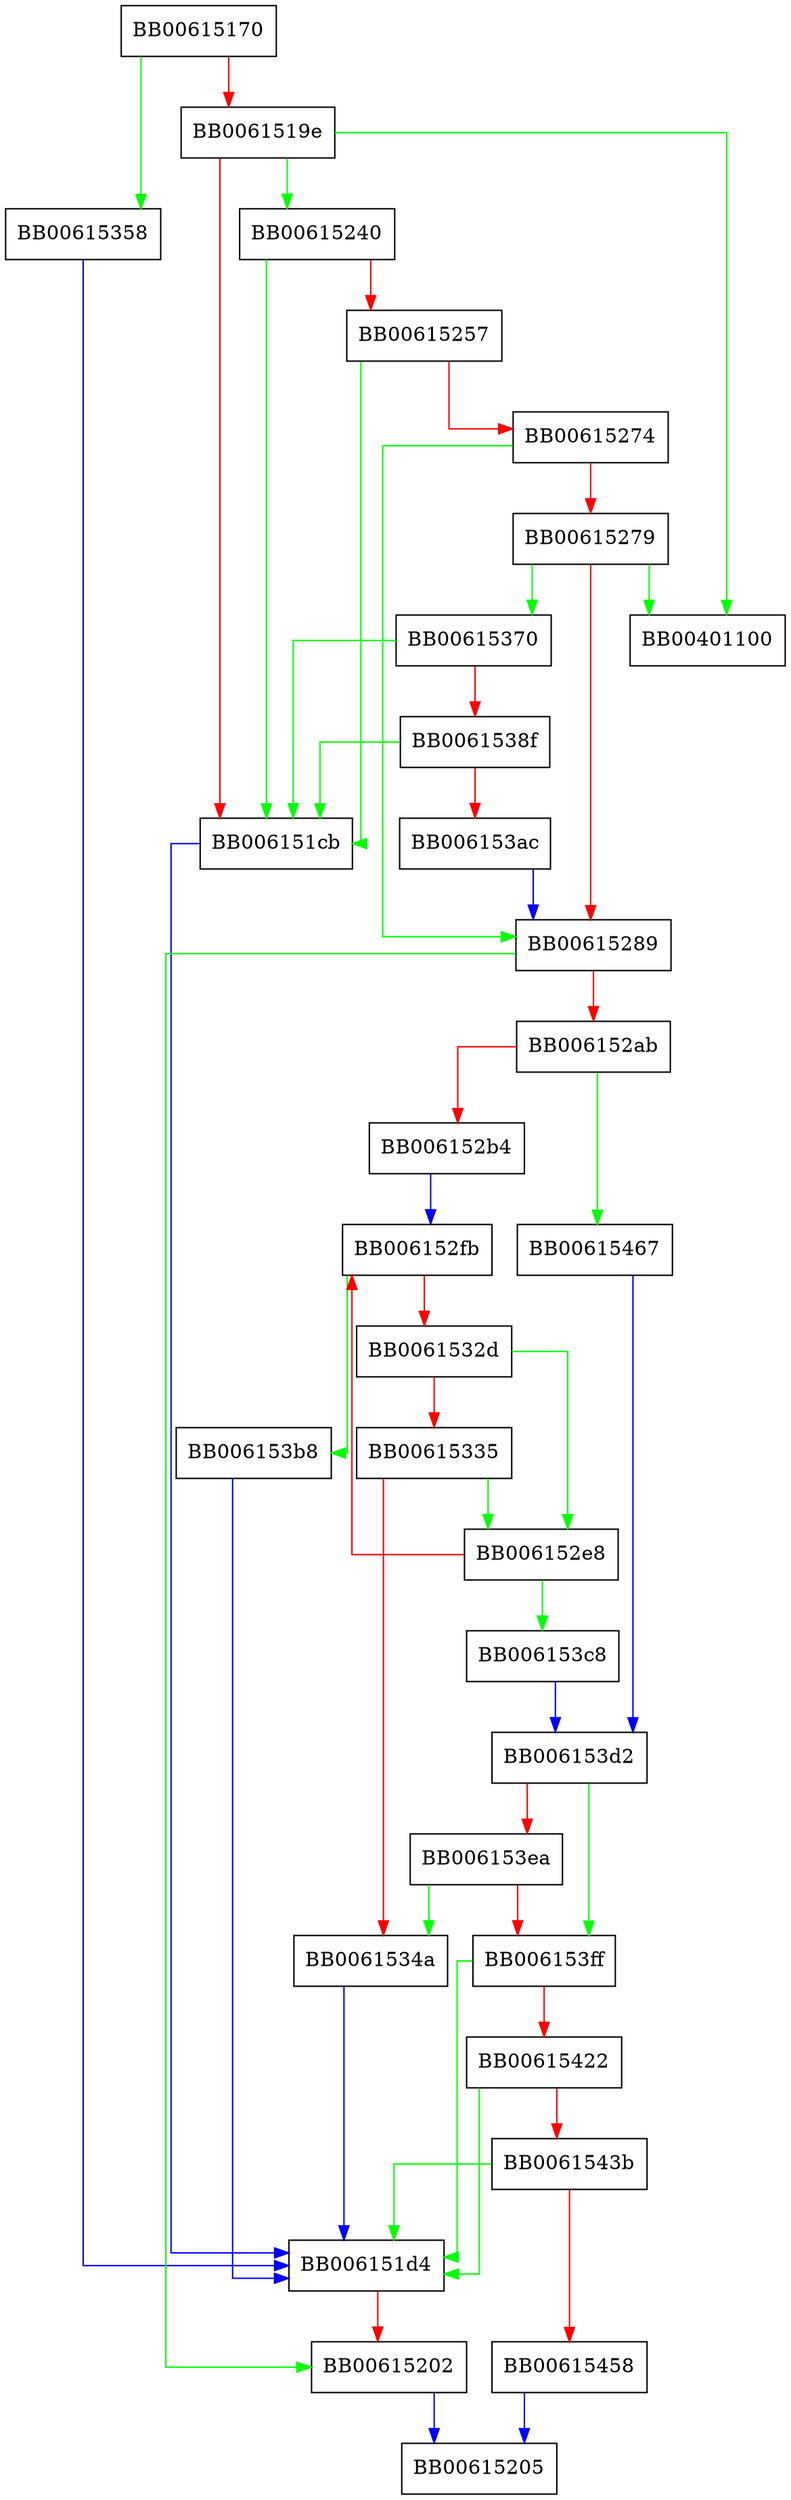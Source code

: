 digraph PEM_write_bio {
  node [shape="box"];
  graph [splines=ortho];
  BB00615170 -> BB00615358 [color="green"];
  BB00615170 -> BB0061519e [color="red"];
  BB0061519e -> BB00401100 [color="green"];
  BB0061519e -> BB00615240 [color="green"];
  BB0061519e -> BB006151cb [color="red"];
  BB006151cb -> BB006151d4 [color="blue"];
  BB006151d4 -> BB00615202 [color="red"];
  BB00615202 -> BB00615205 [color="blue"];
  BB00615240 -> BB006151cb [color="green"];
  BB00615240 -> BB00615257 [color="red"];
  BB00615257 -> BB006151cb [color="green"];
  BB00615257 -> BB00615274 [color="red"];
  BB00615274 -> BB00615289 [color="green"];
  BB00615274 -> BB00615279 [color="red"];
  BB00615279 -> BB00401100 [color="green"];
  BB00615279 -> BB00615370 [color="green"];
  BB00615279 -> BB00615289 [color="red"];
  BB00615289 -> BB00615202 [color="green"];
  BB00615289 -> BB006152ab [color="red"];
  BB006152ab -> BB00615467 [color="green"];
  BB006152ab -> BB006152b4 [color="red"];
  BB006152b4 -> BB006152fb [color="blue"];
  BB006152e8 -> BB006153c8 [color="green"];
  BB006152e8 -> BB006152fb [color="red"];
  BB006152fb -> BB006153b8 [color="green"];
  BB006152fb -> BB0061532d [color="red"];
  BB0061532d -> BB006152e8 [color="green"];
  BB0061532d -> BB00615335 [color="red"];
  BB00615335 -> BB006152e8 [color="green"];
  BB00615335 -> BB0061534a [color="red"];
  BB0061534a -> BB006151d4 [color="blue"];
  BB00615358 -> BB006151d4 [color="blue"];
  BB00615370 -> BB006151cb [color="green"];
  BB00615370 -> BB0061538f [color="red"];
  BB0061538f -> BB006151cb [color="green"];
  BB0061538f -> BB006153ac [color="red"];
  BB006153ac -> BB00615289 [color="blue"];
  BB006153b8 -> BB006151d4 [color="blue"];
  BB006153c8 -> BB006153d2 [color="blue"];
  BB006153d2 -> BB006153ff [color="green"];
  BB006153d2 -> BB006153ea [color="red"];
  BB006153ea -> BB0061534a [color="green"];
  BB006153ea -> BB006153ff [color="red"];
  BB006153ff -> BB006151d4 [color="green"];
  BB006153ff -> BB00615422 [color="red"];
  BB00615422 -> BB006151d4 [color="green"];
  BB00615422 -> BB0061543b [color="red"];
  BB0061543b -> BB006151d4 [color="green"];
  BB0061543b -> BB00615458 [color="red"];
  BB00615458 -> BB00615205 [color="blue"];
  BB00615467 -> BB006153d2 [color="blue"];
}